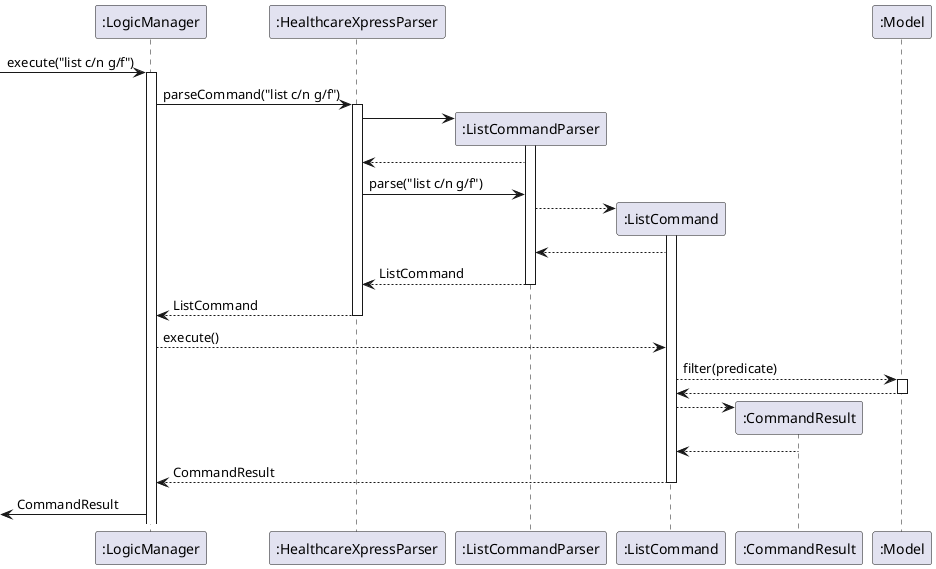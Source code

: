 @startuml

participant ":LogicManager" as LogicManager
participant ":HealthcareXpressParser" as HealthcareXpressParser
participant ":ListCommandParser" as ListCommandParser
participant ":ListCommand" as ListCommand
participant ":CommandResult" as CommandResult

participant ":Model" as Model

[-> LogicManager : execute("list c/n g/f")
activate LogicManager

LogicManager -> HealthcareXpressParser : parseCommand("list c/n g/f")
activate HealthcareXpressParser

create ListCommandParser
HealthcareXpressParser -> ListCommandParser
activate ListCommandParser

ListCommandParser --> HealthcareXpressParser

HealthcareXpressParser -> ListCommandParser : parse("list c/n g/f")

create ListCommand
ListCommandParser --> ListCommand
activate ListCommand
ListCommand --> ListCommandParser
ListCommandParser --> HealthcareXpressParser : ListCommand
deactivate ListCommandParser
HealthcareXpressParser --> LogicManager : ListCommand
deactivate HealthcareXpressParser

LogicManager --> ListCommand : execute()
ListCommand --> Model: filter(predicate)
activate Model
Model --> ListCommand
deactivate Model

create CommandResult
ListCommand --> CommandResult
CommandResult --> ListCommand
ListCommand --> LogicManager : CommandResult
deactivate ListCommand
<- LogicManager : CommandResult

@enduml

